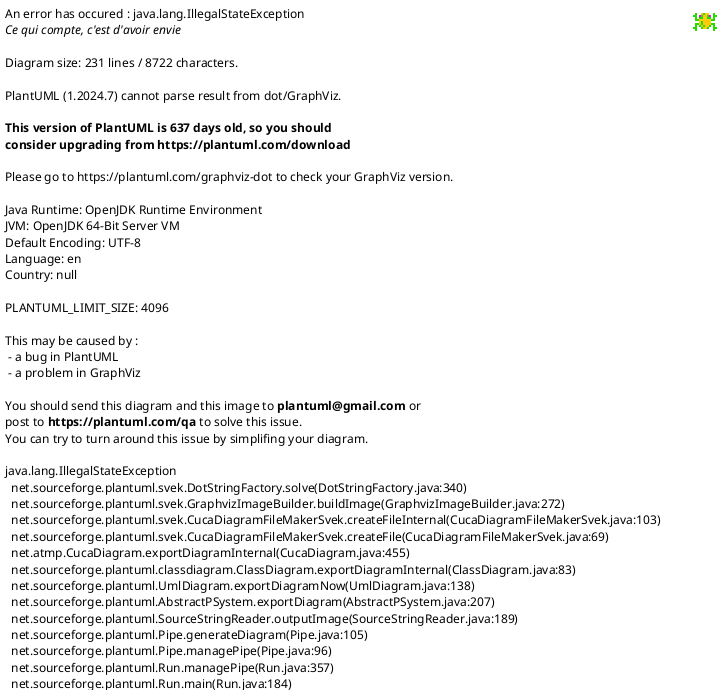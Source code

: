 @startuml
skinparam ranksep 60
skinparam nodesep 60
skinparam linetype ortho
skinparam classBackgroundColor #E1F5FE


class US16_EnrolAStudentInACourseEditionController {
    +US16_EnrolAStudentInACourseEditionController(ceeRepository: ICourseEditionEnrolmentRepository,
    peeRepository: IProgrammeEditionEnrolmentRepository , courseEditionRepository: ICourseEditionRepository)
    +enrolStudentInCourseEdition(studentId: StudentID, courseEditionId: CourseEditionID): boolean
    +findProgrammeEditionsThatStudentIsEnrolled(studentId: StudentID): List<ProgrammeEditionId>
    +findCourseEditionsByProgrammeEdition(programmeEditionId: ProgrammeEditionID): List<CourseEditionId>
}

interface ICourseEditionEnrolmentRepository {
    +enrolStudentInACourseEdition (studentId: StudentID, courseEditionId: CourseEditionID): boolean
}

class CourseEditionEnrolmentRepositoryImpl {
    +CourseEditionEnrolmentRepository (courseEditionEnrolmentFactory: ICourseEditionEnrolmentFactory,
    courseEditionEnrolmentListFactory: ICourseEditionEnrolmentListFactory)
    +enrolStudentInACourseEdition (studentId: StudentID, courseEditionId: CourseEditionID): boolean
}

interface IProgrammeEditionEnrolmentRepository {
     +findProgrammeEditionsThatStudentIsEnrolled(studentId: StudentID): List<ProgrammeEditionID>
}

class ProgrammeEditionEnrolmentRepositoryImpl {
    +ProgrammeEditionEnrolmentRepository (programmeEditionEnrolmentFactory: ProgrammeEditionEnrolmentFactory)
    +findProgrammeEditionsThatStudentIsEnrolled(studentId: StudentID): List<ProgrammeEditionID>
}

interface ICourseEditionRepository {
     +findCourseEditionsByProgrammeEdition(programmeEditionId: ProgrammeEditionID) : List<CourseEdition>
}

class CourseEditionRepositoryImpl {
    +CourseEditionRepository(courseEditionFactory: ICourseEditionFactory)
    +findCourseEditionsByProgrammeEdition(programmeEditionId: ProgrammeEditionID) : List<CourseEdition>
}

interface ICourseEditionEnrolmentListFactory{
    +getCourseEditionEnrolmentList(): Set<CourseEditionEnrolment>
}

class CourseEditionEnrolmentListFactoryImpl {
    +getCourseEditionEnrolmentList(): Set<CourseEditionEnrolment>
}

interface ICourseEditionEnrolmentFactory{
    +createCourseEditionEnrolment(studentId: StudentID, courseEditionId: CourseEditionID): CourseEditionEnrolment
}

class CourseEditionEnrolmentFactoryImpl{
    +createCourseEditionEnrolment(studentId: StudentId, courseEditionId: CourseEditionID): CourseEditionEnrolment
}

package "CourseEditionEnrolment Aggregate" #LightBlue {
    entity "<<Root>>\n CourseEditionEnrolment" {
             +CourseEditionEnrolment(studentId:StudentID,
              courseEdition: CourseEditionID)
             +equals (obj: Object): boolean
             +hashCode(): int
    }
}

class "<<Value Object>>\n EnrolmentStatus" {
     -_isActive: boolean
     +EnrollmentStatus(isActive) : boolean
     isEnrolmentStatus () :  boolean
}

class "<<Value Object>>\n CourseEditionEnrolmentID" {
     -_courseEditionId: CourseEditionID
     -_studentId: StudentID
     +CourseEditionEnrolmentID(studentId: StudentID, courseEditionId: CourseEditionID))
     +equals (obj: Object) : boolean
     +hashCode(): int
     +toString(): String
}

package "CourseEdition Aggregate" #LightBlue{
    entity "<<Root>>\n CourseEdition" {
    +CourseEdition(programmeEditionId: ProgrammeEditionID, courseInStudyPlanId: CourseInStudyPlanID)
    +whatProgrammeEditionBelongsThisCourseEdition () : ProgrammeEditionID
    }
}

class "<<Value Object>>\n CourseEditionID" {
     -_courseEditionId: UUID
     +CourseEditionID()
}

package "Student Aggregate" #LightBlue{
    entity "<<Root>>\n Student" {
    +Student(uniqueNumber: StudentID, name: Name,
    NIF: NIF, phone: PhoneNumber, email: Email, address: Address)
    }
}

class "<<Value Object>>\n StudentID" {
     -_uniqueNumber: int
     +StudentID (uniqueNumber: int)
}

class "<<Value Object>>\n Name" {
     -_name: String
     +Name (name: String)
}

class "<<Value Object>>\n NIF" {
     -_NIF: String
     +NIF (nif: String)
}

class "<<Value Object>>\n Email" {
     -_email: String
     +Email (email: String)
}

class "<<Value Object>>\n PhoneNumber" {
     -_countryCode: String
     -_number: String
     +PhoneNumber (countryCode: String, number: String)
}

class "<<Value Object>>\n Address" {
     -_street: Street
     -_country: Country
     -_postalCode: PostalCode
     -_location: Location
     +Address(street: Street, postalCode: PostalCode, location: Location, country: Country)
}

class "<<Value Object>>\n Street" {
     -_street: String
     +Street(street: String)
}

class "<<Value Object>>\n PostalCode" {
     -_postalCode: String
     +PostalCode(postalCode: String)
}

class "<<Value Object>>\n Location" {
     -_locationName: String
     +Location(locationName: String)
}

class "<<Value Object>>\n Country" {
     -_country: String
     +Country(country: String)
}
class "<<Value Object>>\n Date" {
     -localDate: LocalDate
     +Date (localDate : LocalDate)
}

package "ProgrammeEditionEnrolment Aggregate" #LightBlue {
    entity "<<Root>>\n ProgrammeEditionEnrolment" {
    +ProgrammeEditionEnrolment(student:Student, programmeEdition: ProgrammeEdition)
    +findStudentInProgrammeEditionEnrolment () : Student
    +findProgrammeEditionInEnrolment () : ProgrammeEdition
    }
}

class "<<Value Object>>\n ProgrammeEditionEnrolmentID" {
     -_programmeEditionEnrolmentId: UUID
     +ProgrammeEditionEnrolmentID()
     +equals (obj: Object) : boolean
     +toString (): String
}

interface CourseEditionEnrolmentSet {
    +add(courseEditionEnrolment: CourseEditionEnrolment): boolean
}


US16_EnrolAStudentInACourseEditionController "1   ".u.> "1    " ICourseEditionRepository
US16_EnrolAStudentInACourseEditionController "1  "..> "1       " IProgrammeEditionEnrolmentRepository
US16_EnrolAStudentInACourseEditionController "1   "..> "  1    " ICourseEditionEnrolmentRepository

"CourseEdition Aggregate" "_listOfCE * " <-- "1   " ICourseEditionRepository

"Student Aggregate" "1" --> "1 _studentID" "<<Value Object>>\n StudentID"
"Student Aggregate" "1" --> "1 _name" "<<Value Object>>\n Name"
"Student Aggregate" "1" --> "1 _NIF" "<<Value Object>>\n NIF"
"Student Aggregate" "1" --> "1 _email" "<<Value Object>>\n Email"
"Student Aggregate" "1" --> "1 _phoneNumber" "<<Value Object>>\n PhoneNumber"
"Student Aggregate" "1" -l-> "1 _address" "<<Value Object>>\n Address"

"<<Value Object>>\n Address" "1" -u-> "1 _street" "<<Value Object>>\n Street"
"<<Value Object>>\n Address" "1" --> "1 _postalCode" "<<Value Object>>\n PostalCode"
"<<Value Object>>\n Address" "1" --> "1 _location" "<<Value Object>>\n Location"
"<<Value Object>>\n Address" "1" --> "1 _country" "<<Value Object>>\n Country"

"ProgrammeEditionEnrolment Aggregate" "      *  " -u-> "_studentID 1    ""<<Value Object>>\n StudentID"
"ProgrammeEditionEnrolment Aggregate" " *    " <-- "1   " IProgrammeEditionEnrolmentRepository
"ProgrammeEditionEnrolment Aggregate" " 1    " -- "1  _date " "<<Value Object>>\n Date"
"ProgrammeEditionEnrolment Aggregate" " 1    " -- "1  _peeID " "<<Value Object>>\n ProgrammeEditionEnrolmentID"


ICourseEditionEnrolmentRepository <|.. CourseEditionEnrolmentRepositoryImpl
IProgrammeEditionEnrolmentRepository <|.l.  ProgrammeEditionEnrolmentRepositoryImpl
ICourseEditionRepository <|.. CourseEditionRepositoryImpl

CourseEditionEnrolmentSet "   1            " -->  "CourseEditionEnrolment Aggregate"

ICourseEditionEnrolmentFactory <|.. CourseEditionEnrolmentFactoryImpl
ICourseEditionEnrolmentListFactory <|.. CourseEditionEnrolmentListFactoryImpl

ICourseEditionEnrolmentRepository " 1  " -u-> "_setOfCee  1       " CourseEditionEnrolmentSet
ICourseEditionEnrolmentRepository"   1  " ..> " *   ""CourseEditionEnrolment Aggregate"
ICourseEditionEnrolmentRepository "1  " .u.> "1  " ICourseEditionEnrolmentListFactory
CourseEditionEnrolmentRepositoryImpl "1  " ..> "_ceeFactory  1      " ICourseEditionEnrolmentFactory
ICourseEditionEnrolmentFactory "1  " ..> "1  " "CourseEditionEnrolment Aggregate"
ICourseEditionEnrolmentListFactory "1  " .u.> "1  " CourseEditionEnrolmentSet


"CourseEditionEnrolment Aggregate" "1" --> "1 _ceeID""<<Value Object>>\n CourseEditionEnrolmentID"
"CourseEditionEnrolment Aggregate" "1" --> "                                1 _status      ""<<Value Object>>\n EnrolmentStatus"
"CourseEditionEnrolment Aggregate" "1" --> "_date 1    ""<<Value Object>>\n Date"
"CourseEditionEnrolment Aggregate" "1" -u-> "1 _studentID" "<<Value Object>>\n StudentID"
"CourseEditionEnrolment Aggregate" "1" --> "_ceID 1    " "<<Value Object>>\n CourseEditionID"

"CourseEdition Aggregate" "1" --> "_ceID  1" "<<Value Object>>\n CourseEditionID"


@enduml